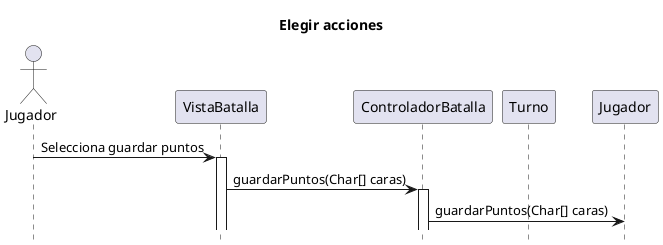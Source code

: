 @startuml
hide footbox
title Elegir acciones

actor Jugador as j

participant VistaBatalla as visBat
participant ControladorBatalla as contBat
participant Turno as t
participant Jugador as jug

j -> visBat : Selecciona guardar puntos
activate visBat

visBat -> contBat : guardarPuntos(Char[] caras)
activate contBat

contBat -> jug : guardarPuntos(Char[] caras)

@enduml
